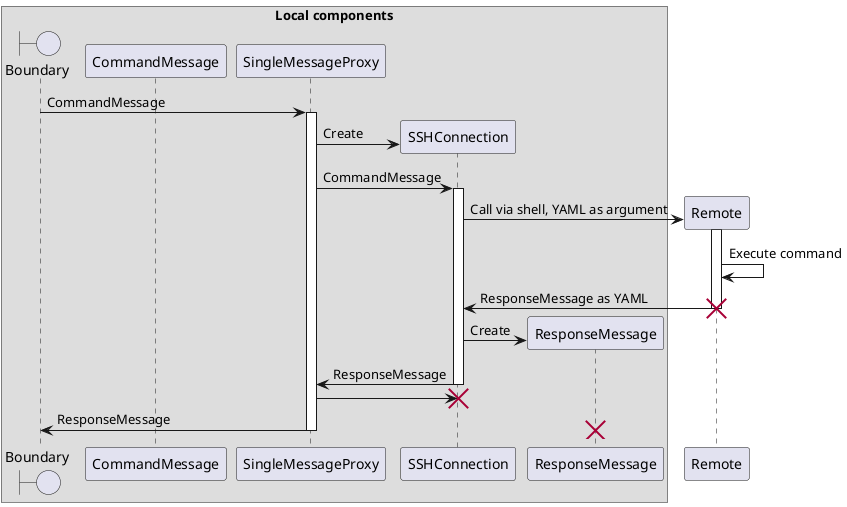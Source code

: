 @startuml

box "Local components"
    boundary Boundary
    participant CommandMessage
    participant SingleMessageProxy as Proxy
    participant SSHConnection
    participant ResponseMessage
end box

Boundary -> Proxy ++ : CommandMessage
Proxy -> SSHConnection ** : Create
Proxy -> SSHConnection ++ : CommandMessage
SSHConnection -> Remote ** : Call via shell, YAML as argument
activate Remote
Remote -> Remote : Execute command
SSHConnection <- Remote -- : ResponseMessage as YAML
destroy Remote
SSHConnection -> ResponseMessage ** : Create
Proxy <- SSHConnection -- : ResponseMessage
Proxy -> SSHConnection !!
Boundary <- Proxy -- : ResponseMessage

destroy ResponseMessage

@enduml
